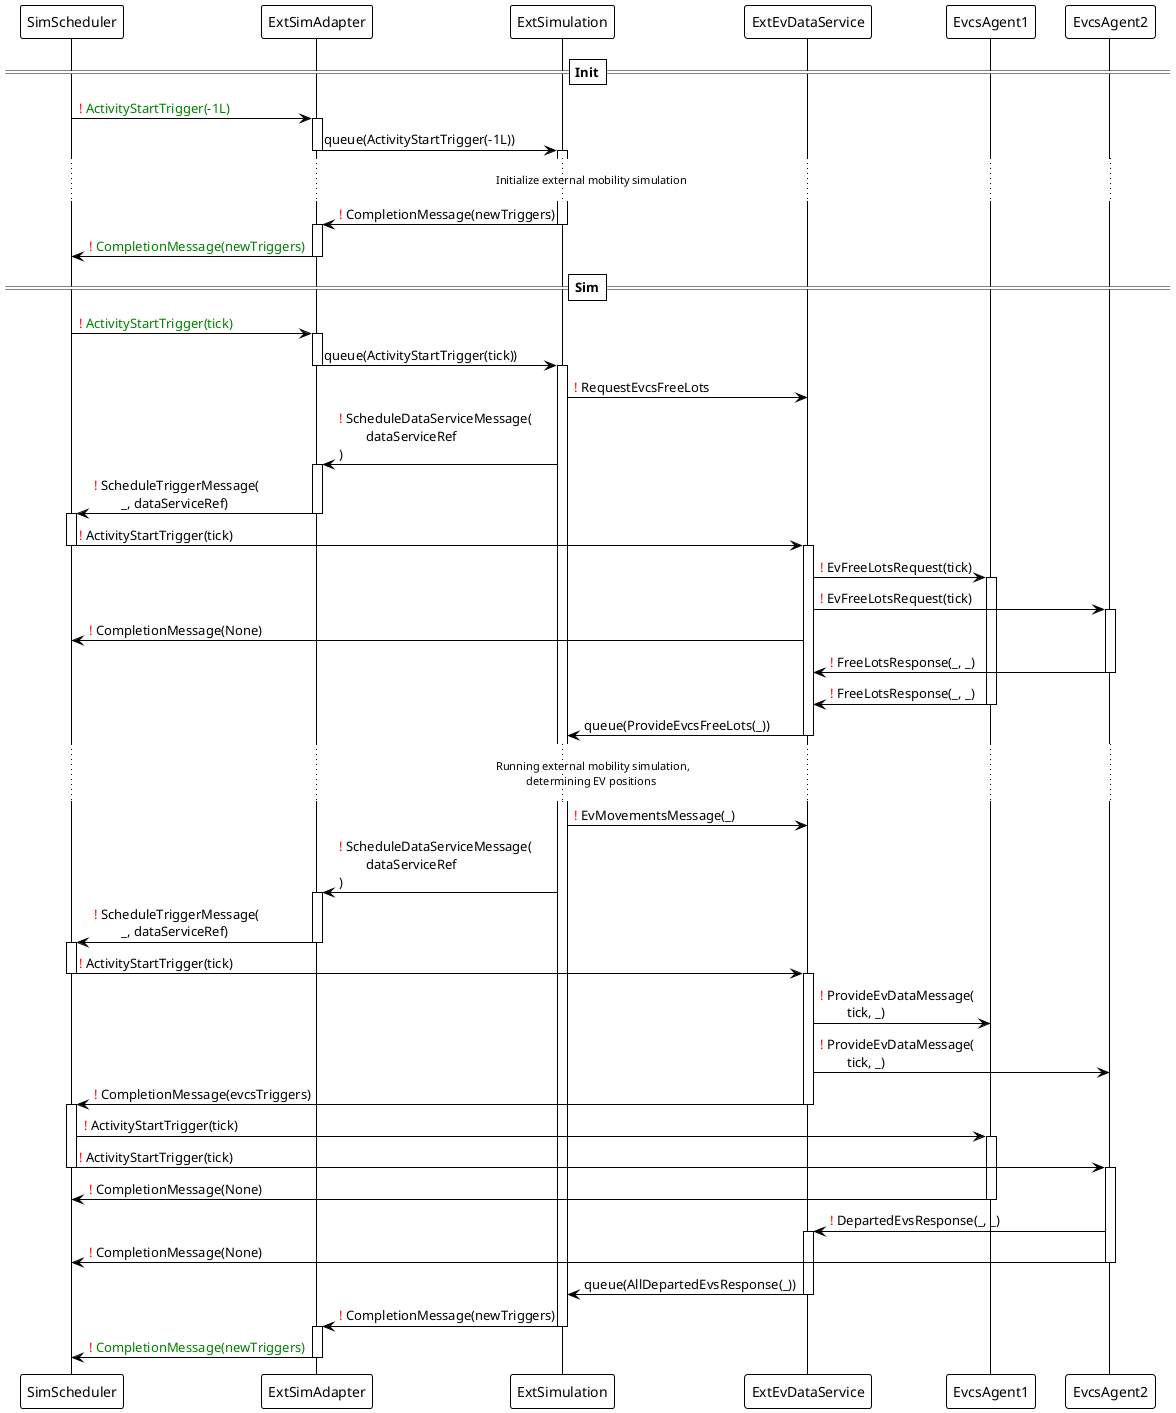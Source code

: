 @startuml

!theme plain

==Init==




SimScheduler -> ExtSimAdapter: <font color=red>!</font> <font color=green>ActivityStartTrigger(-1L)</font>
activate ExtSimAdapter

ExtSimAdapter -> ExtSimulation: queue(ActivityStartTrigger(-1L))
deactivate ExtSimAdapter
activate ExtSimulation
... Initialize external mobility simulation ...

ExtSimulation -> ExtSimAdapter: <font color=red>!</font> CompletionMessage(newTriggers)
deactivate ExtSimulation
activate ExtSimAdapter

ExtSimAdapter -> SimScheduler: <font color=red>!</font> <font color=green>CompletionMessage(newTriggers)</font>
deactivate ExtSimAdapter

==Sim==
SimScheduler -> ExtSimAdapter: <font color=red>!</font> <font color=green>ActivityStartTrigger(tick)</font>
activate ExtSimAdapter

ExtSimAdapter -> ExtSimulation: queue(ActivityStartTrigger(tick))
deactivate ExtSimAdapter

activate ExtSimulation
ExtSimulation -> ExtEvDataService: <font color=red>!</font> RequestEvcsFreeLots
ExtSimulation -> ExtSimAdapter: <font color=red>!</font> ScheduleDataServiceMessage(\n\tdataServiceRef\n)

activate ExtSimAdapter
ExtSimAdapter -> SimScheduler: <font color=red>!</font> ScheduleTriggerMessage(\n\t_, dataServiceRef)
deactivate ExtSimAdapter

activate SimScheduler
SimScheduler -> ExtEvDataService: <font color=red>!</font> ActivityStartTrigger(tick)
deactivate SimScheduler

activate ExtEvDataService
ExtEvDataService -> EvcsAgent1: <font color=red>!</font> EvFreeLotsRequest(tick)
activate EvcsAgent1
ExtEvDataService -> EvcsAgent2: <font color=red>!</font> EvFreeLotsRequest(tick)
activate EvcsAgent2

ExtEvDataService -> SimScheduler: <font color=red>!</font> CompletionMessage(None)

EvcsAgent2 -> ExtEvDataService: <font color=red>!</font> FreeLotsResponse(_, _)
deactivate EvcsAgent2
EvcsAgent1 -> ExtEvDataService: <font color=red>!</font> FreeLotsResponse(_, _)
deactivate EvcsAgent1
ExtEvDataService -> ExtSimulation: queue(ProvideEvcsFreeLots(_))
deactivate ExtEvDataService

... Running external mobility simulation,\n determining EV positions ...
ExtSimulation -> ExtEvDataService: <font color=red>!</font> EvMovementsMessage(_)
ExtSimulation -> ExtSimAdapter: <font color=red>!</font> ScheduleDataServiceMessage(\n\tdataServiceRef\n)

activate ExtSimAdapter
ExtSimAdapter -> SimScheduler: <font color=red>!</font> ScheduleTriggerMessage(\n\t_, dataServiceRef)
deactivate ExtSimAdapter

activate SimScheduler
SimScheduler -> ExtEvDataService: <font color=red>!</font> ActivityStartTrigger(tick)
deactivate SimScheduler

activate ExtEvDataService
ExtEvDataService -> EvcsAgent1: <font color=red>!</font> ProvideEvDataMessage(\n\ttick, _)
ExtEvDataService -> EvcsAgent2: <font color=red>!</font> ProvideEvDataMessage(\n\ttick, _)
ExtEvDataService -> SimScheduler: <font color=red>!</font> CompletionMessage(evcsTriggers)
deactivate ExtEvDataService

activate SimScheduler
SimScheduler -> EvcsAgent1: <font color=red>!</font> ActivityStartTrigger(tick)
activate EvcsAgent1
SimScheduler -> EvcsAgent2: <font color=red>!</font> ActivityStartTrigger(tick)
deactivate SimScheduler

activate EvcsAgent2
EvcsAgent1 -> SimScheduler: <font color=red>!</font> CompletionMessage(None)
deactivate EvcsAgent1

EvcsAgent2 -> ExtEvDataService: <font color=red>!</font> DepartedEvsResponse(_, _)
activate ExtEvDataService
EvcsAgent2 -> SimScheduler: <font color=red>!</font> CompletionMessage(None)
deactivate EvcsAgent2

ExtEvDataService -> ExtSimulation: queue(AllDepartedEvsResponse(_))
deactivate ExtEvDataService

ExtSimulation -> ExtSimAdapter: <font color=red>!</font> CompletionMessage(newTriggers)
deactivate ExtSimulation

activate ExtSimAdapter
ExtSimAdapter -> SimScheduler: <font color=red>!</font> <font color=green>CompletionMessage(newTriggers)</font>
deactivate ExtSimAdapter

@enduml